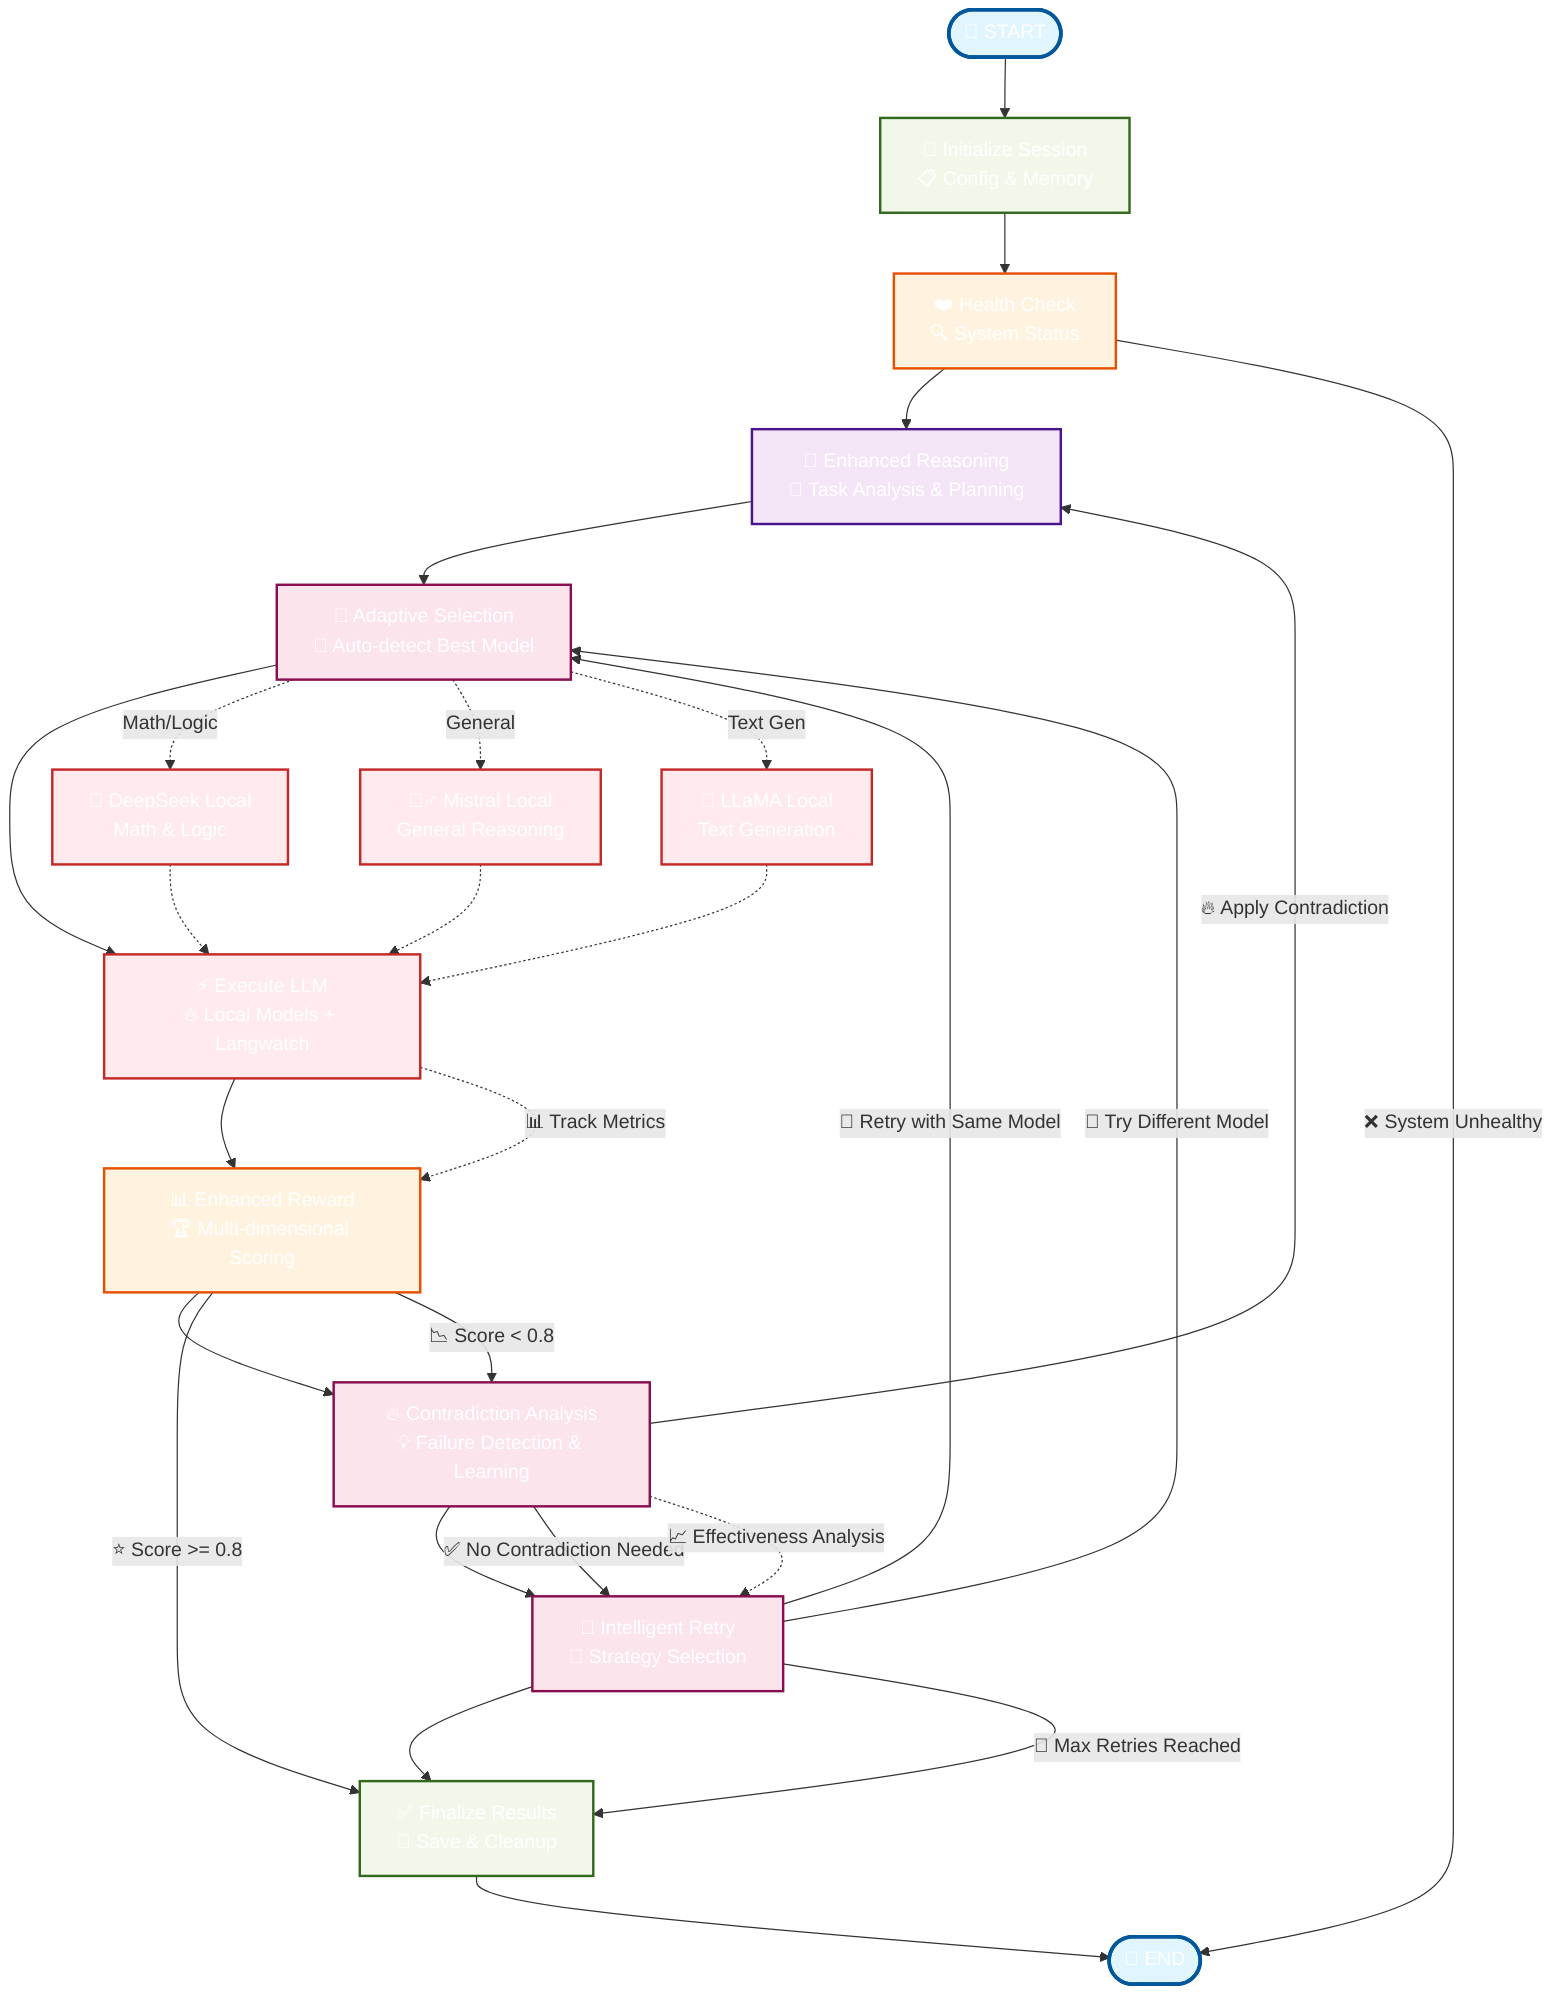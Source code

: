 graph TD
    %% MCP SYSTEM - Complete Architecture
    %% Generated by LangGraph Studio Export Manager
    
    %% Styling
    classDef startEnd fill:#e1f5fe,stroke:#01579b,stroke-width:3px,color:#fff
    classDef reasoning fill:#f3e5f5,stroke:#4a148c,stroke-width:2px,color:#fff
    classDef execution fill:#e8f5e8,stroke:#1b5e20,stroke-width:2px,color:#fff
    classDef evaluation fill:#fff3e0,stroke:#e65100,stroke-width:2px,color:#fff
    classDef decision fill:#fce4ec,stroke:#880e4f,stroke-width:2px,color:#fff
    classDef memory fill:#f1f8e9,stroke:#33691e,stroke-width:2px,color:#fff
    classDef llm fill:#ffebee,stroke:#c62828,stroke-width:2px,color:#fff
    
    %% Main Flow Nodes
    START([🚀 START]):::startEnd
    INIT[🔧 Initialize Session<br/>📋 Config & Memory]:::memory
    HEALTH[❤️ Health Check<br/>🔍 System Status]:::evaluation
    REASON[🧠 Enhanced Reasoning<br/>📝 Task Analysis & Planning]:::reasoning
    SELECT[🎯 Adaptive Selection<br/>🤖 Auto-detect Best Model]:::decision
    EXECUTE[⚡ Execute LLM<br/>🔥 Local Models + Langwatch]:::llm
    EVALUATE[📊 Enhanced Reward<br/>🏆 Multi-dimensional Scoring]:::evaluation
    CONTRADICTION[🔥 Contradiction Analysis<br/>💡 Failure Detection & Learning]:::decision
    RETRY[🔄 Intelligent Retry<br/>🎲 Strategy Selection]:::decision
    FINALIZE[✅ Finalize Results<br/>💾 Save & Cleanup]:::memory
    END([🏁 END]):::startEnd
    
    %% Local LLM Nodes
    MISTRAL[🧙‍♂️ Mistral Local<br/>General Reasoning]:::llm
    LLAMA[🦙 LLaMA Local<br/>Text Generation]:::llm
    DEEPSEEK[🔬 DeepSeek Local<br/>Math & Logic]:::llm
    
    %% Main Flow
    START --> INIT
    INIT --> HEALTH
    HEALTH --> REASON
    REASON --> SELECT
    SELECT --> EXECUTE
    EXECUTE --> EVALUATE
    EVALUATE --> CONTRADICTION
    CONTRADICTION --> RETRY
    RETRY --> FINALIZE
    FINALIZE --> END
    
    %% Model Selection Flow
    SELECT -.->|Math/Logic| DEEPSEEK
    SELECT -.->|General| MISTRAL
    SELECT -.->|Text Gen| LLAMA
    DEEPSEEK -.-> EXECUTE
    MISTRAL -.-> EXECUTE
    LLAMA -.-> EXECUTE
    
    %% Conditional Edges
    HEALTH -->|❌ System Unhealthy| END
    EVALUATE -->|⭐ Score >= 0.8| FINALIZE
    EVALUATE -->|📉 Score < 0.8| CONTRADICTION
    CONTRADICTION -->|🔥 Apply Contradiction| REASON
    CONTRADICTION -->|✅ No Contradiction Needed| RETRY
    RETRY -->|🔄 Retry with Same Model| SELECT
    RETRY -->|🔀 Try Different Model| SELECT
    RETRY -->|🛑 Max Retries Reached| FINALIZE
    
    %% Langwatch Integration (invisible connections)
    EXECUTE -.->|📊 Track Metrics| EVALUATE
    CONTRADICTION -.->|📈 Effectiveness Analysis| RETRY
    
    %% Metadata
    %% Total Nodes: 14
    %% Total Edges: 16
    %% Features: Reasoning, Reward, Contradiction, Retry, Memory, Local LLMs, Langwatch
    %% Models: Mistral, LLaMA, DeepSeek (.gguf format)
    %% Monitoring: Real-time debugging, Session tracking, Performance metrics